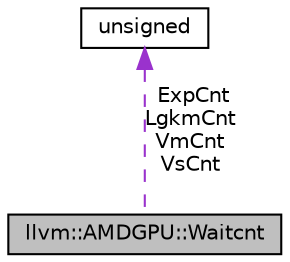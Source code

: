 digraph "llvm::AMDGPU::Waitcnt"
{
 // LATEX_PDF_SIZE
  bgcolor="transparent";
  edge [fontname="Helvetica",fontsize="10",labelfontname="Helvetica",labelfontsize="10"];
  node [fontname="Helvetica",fontsize="10",shape="box"];
  Node1 [label="llvm::AMDGPU::Waitcnt",height=0.2,width=0.4,color="black", fillcolor="grey75", style="filled", fontcolor="black",tooltip="Represents the counter values to wait for in an s_waitcnt instruction."];
  Node2 -> Node1 [dir="back",color="darkorchid3",fontsize="10",style="dashed",label=" ExpCnt\nLgkmCnt\nVmCnt\nVsCnt" ,fontname="Helvetica"];
  Node2 [label="unsigned",height=0.2,width=0.4,color="black",URL="$classunsigned.html",tooltip=" "];
}
